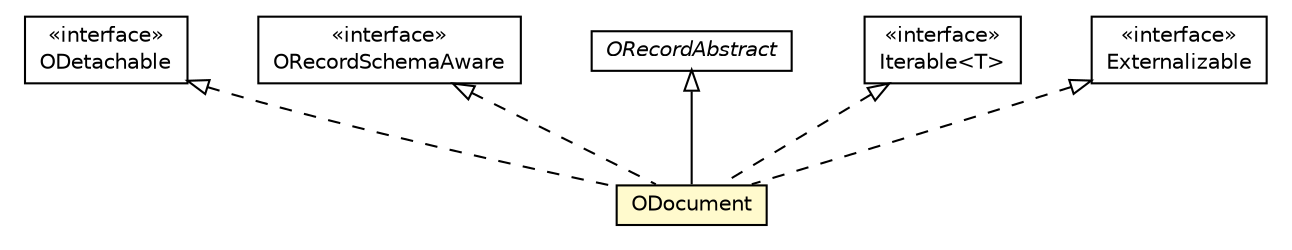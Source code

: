 #!/usr/local/bin/dot
#
# Class diagram 
# Generated by UMLGraph version R5_6-24-gf6e263 (http://www.umlgraph.org/)
#

digraph G {
	edge [fontname="Helvetica",fontsize=10,labelfontname="Helvetica",labelfontsize=10];
	node [fontname="Helvetica",fontsize=10,shape=plaintext];
	nodesep=0.25;
	ranksep=0.5;
	// com.orientechnologies.orient.core.db.record.ODetachable
	c1591450 [label=<<table title="com.orientechnologies.orient.core.db.record.ODetachable" border="0" cellborder="1" cellspacing="0" cellpadding="2" port="p" href="../../db/record/ODetachable.html">
		<tr><td><table border="0" cellspacing="0" cellpadding="1">
<tr><td align="center" balign="center"> &#171;interface&#187; </td></tr>
<tr><td align="center" balign="center"> ODetachable </td></tr>
		</table></td></tr>
		</table>>, URL="../../db/record/ODetachable.html", fontname="Helvetica", fontcolor="black", fontsize=10.0];
	// com.orientechnologies.orient.core.record.impl.ODocument
	c1591520 [label=<<table title="com.orientechnologies.orient.core.record.impl.ODocument" border="0" cellborder="1" cellspacing="0" cellpadding="2" port="p" bgcolor="lemonChiffon" href="./ODocument.html">
		<tr><td><table border="0" cellspacing="0" cellpadding="1">
<tr><td align="center" balign="center"> ODocument </td></tr>
		</table></td></tr>
		</table>>, URL="./ODocument.html", fontname="Helvetica", fontcolor="black", fontsize=10.0];
	// com.orientechnologies.orient.core.record.ORecordSchemaAware
	c1591534 [label=<<table title="com.orientechnologies.orient.core.record.ORecordSchemaAware" border="0" cellborder="1" cellspacing="0" cellpadding="2" port="p" href="../ORecordSchemaAware.html">
		<tr><td><table border="0" cellspacing="0" cellpadding="1">
<tr><td align="center" balign="center"> &#171;interface&#187; </td></tr>
<tr><td align="center" balign="center"> ORecordSchemaAware </td></tr>
		</table></td></tr>
		</table>>, URL="../ORecordSchemaAware.html", fontname="Helvetica", fontcolor="black", fontsize=10.0];
	// com.orientechnologies.orient.core.record.ORecordAbstract
	c1591537 [label=<<table title="com.orientechnologies.orient.core.record.ORecordAbstract" border="0" cellborder="1" cellspacing="0" cellpadding="2" port="p" href="../ORecordAbstract.html">
		<tr><td><table border="0" cellspacing="0" cellpadding="1">
<tr><td align="center" balign="center"><font face="Helvetica-Oblique"> ORecordAbstract </font></td></tr>
		</table></td></tr>
		</table>>, URL="../ORecordAbstract.html", fontname="Helvetica", fontcolor="black", fontsize=10.0];
	//com.orientechnologies.orient.core.record.impl.ODocument extends com.orientechnologies.orient.core.record.ORecordAbstract
	c1591537:p -> c1591520:p [dir=back,arrowtail=empty];
	//com.orientechnologies.orient.core.record.impl.ODocument implements java.lang.Iterable<T>
	c1593245:p -> c1591520:p [dir=back,arrowtail=empty,style=dashed];
	//com.orientechnologies.orient.core.record.impl.ODocument implements com.orientechnologies.orient.core.record.ORecordSchemaAware
	c1591534:p -> c1591520:p [dir=back,arrowtail=empty,style=dashed];
	//com.orientechnologies.orient.core.record.impl.ODocument implements com.orientechnologies.orient.core.db.record.ODetachable
	c1591450:p -> c1591520:p [dir=back,arrowtail=empty,style=dashed];
	//com.orientechnologies.orient.core.record.impl.ODocument implements java.io.Externalizable
	c1593246:p -> c1591520:p [dir=back,arrowtail=empty,style=dashed];
	// java.lang.Iterable<T>
	c1593245 [label=<<table title="java.lang.Iterable" border="0" cellborder="1" cellspacing="0" cellpadding="2" port="p" href="http://java.sun.com/j2se/1.4.2/docs/api/java/lang/Iterable.html">
		<tr><td><table border="0" cellspacing="0" cellpadding="1">
<tr><td align="center" balign="center"> &#171;interface&#187; </td></tr>
<tr><td align="center" balign="center"> Iterable&lt;T&gt; </td></tr>
		</table></td></tr>
		</table>>, URL="http://java.sun.com/j2se/1.4.2/docs/api/java/lang/Iterable.html", fontname="Helvetica", fontcolor="black", fontsize=10.0];
	// java.io.Externalizable
	c1593246 [label=<<table title="java.io.Externalizable" border="0" cellborder="1" cellspacing="0" cellpadding="2" port="p" href="http://java.sun.com/j2se/1.4.2/docs/api/java/io/Externalizable.html">
		<tr><td><table border="0" cellspacing="0" cellpadding="1">
<tr><td align="center" balign="center"> &#171;interface&#187; </td></tr>
<tr><td align="center" balign="center"> Externalizable </td></tr>
		</table></td></tr>
		</table>>, URL="http://java.sun.com/j2se/1.4.2/docs/api/java/io/Externalizable.html", fontname="Helvetica", fontcolor="black", fontsize=10.0];
}

